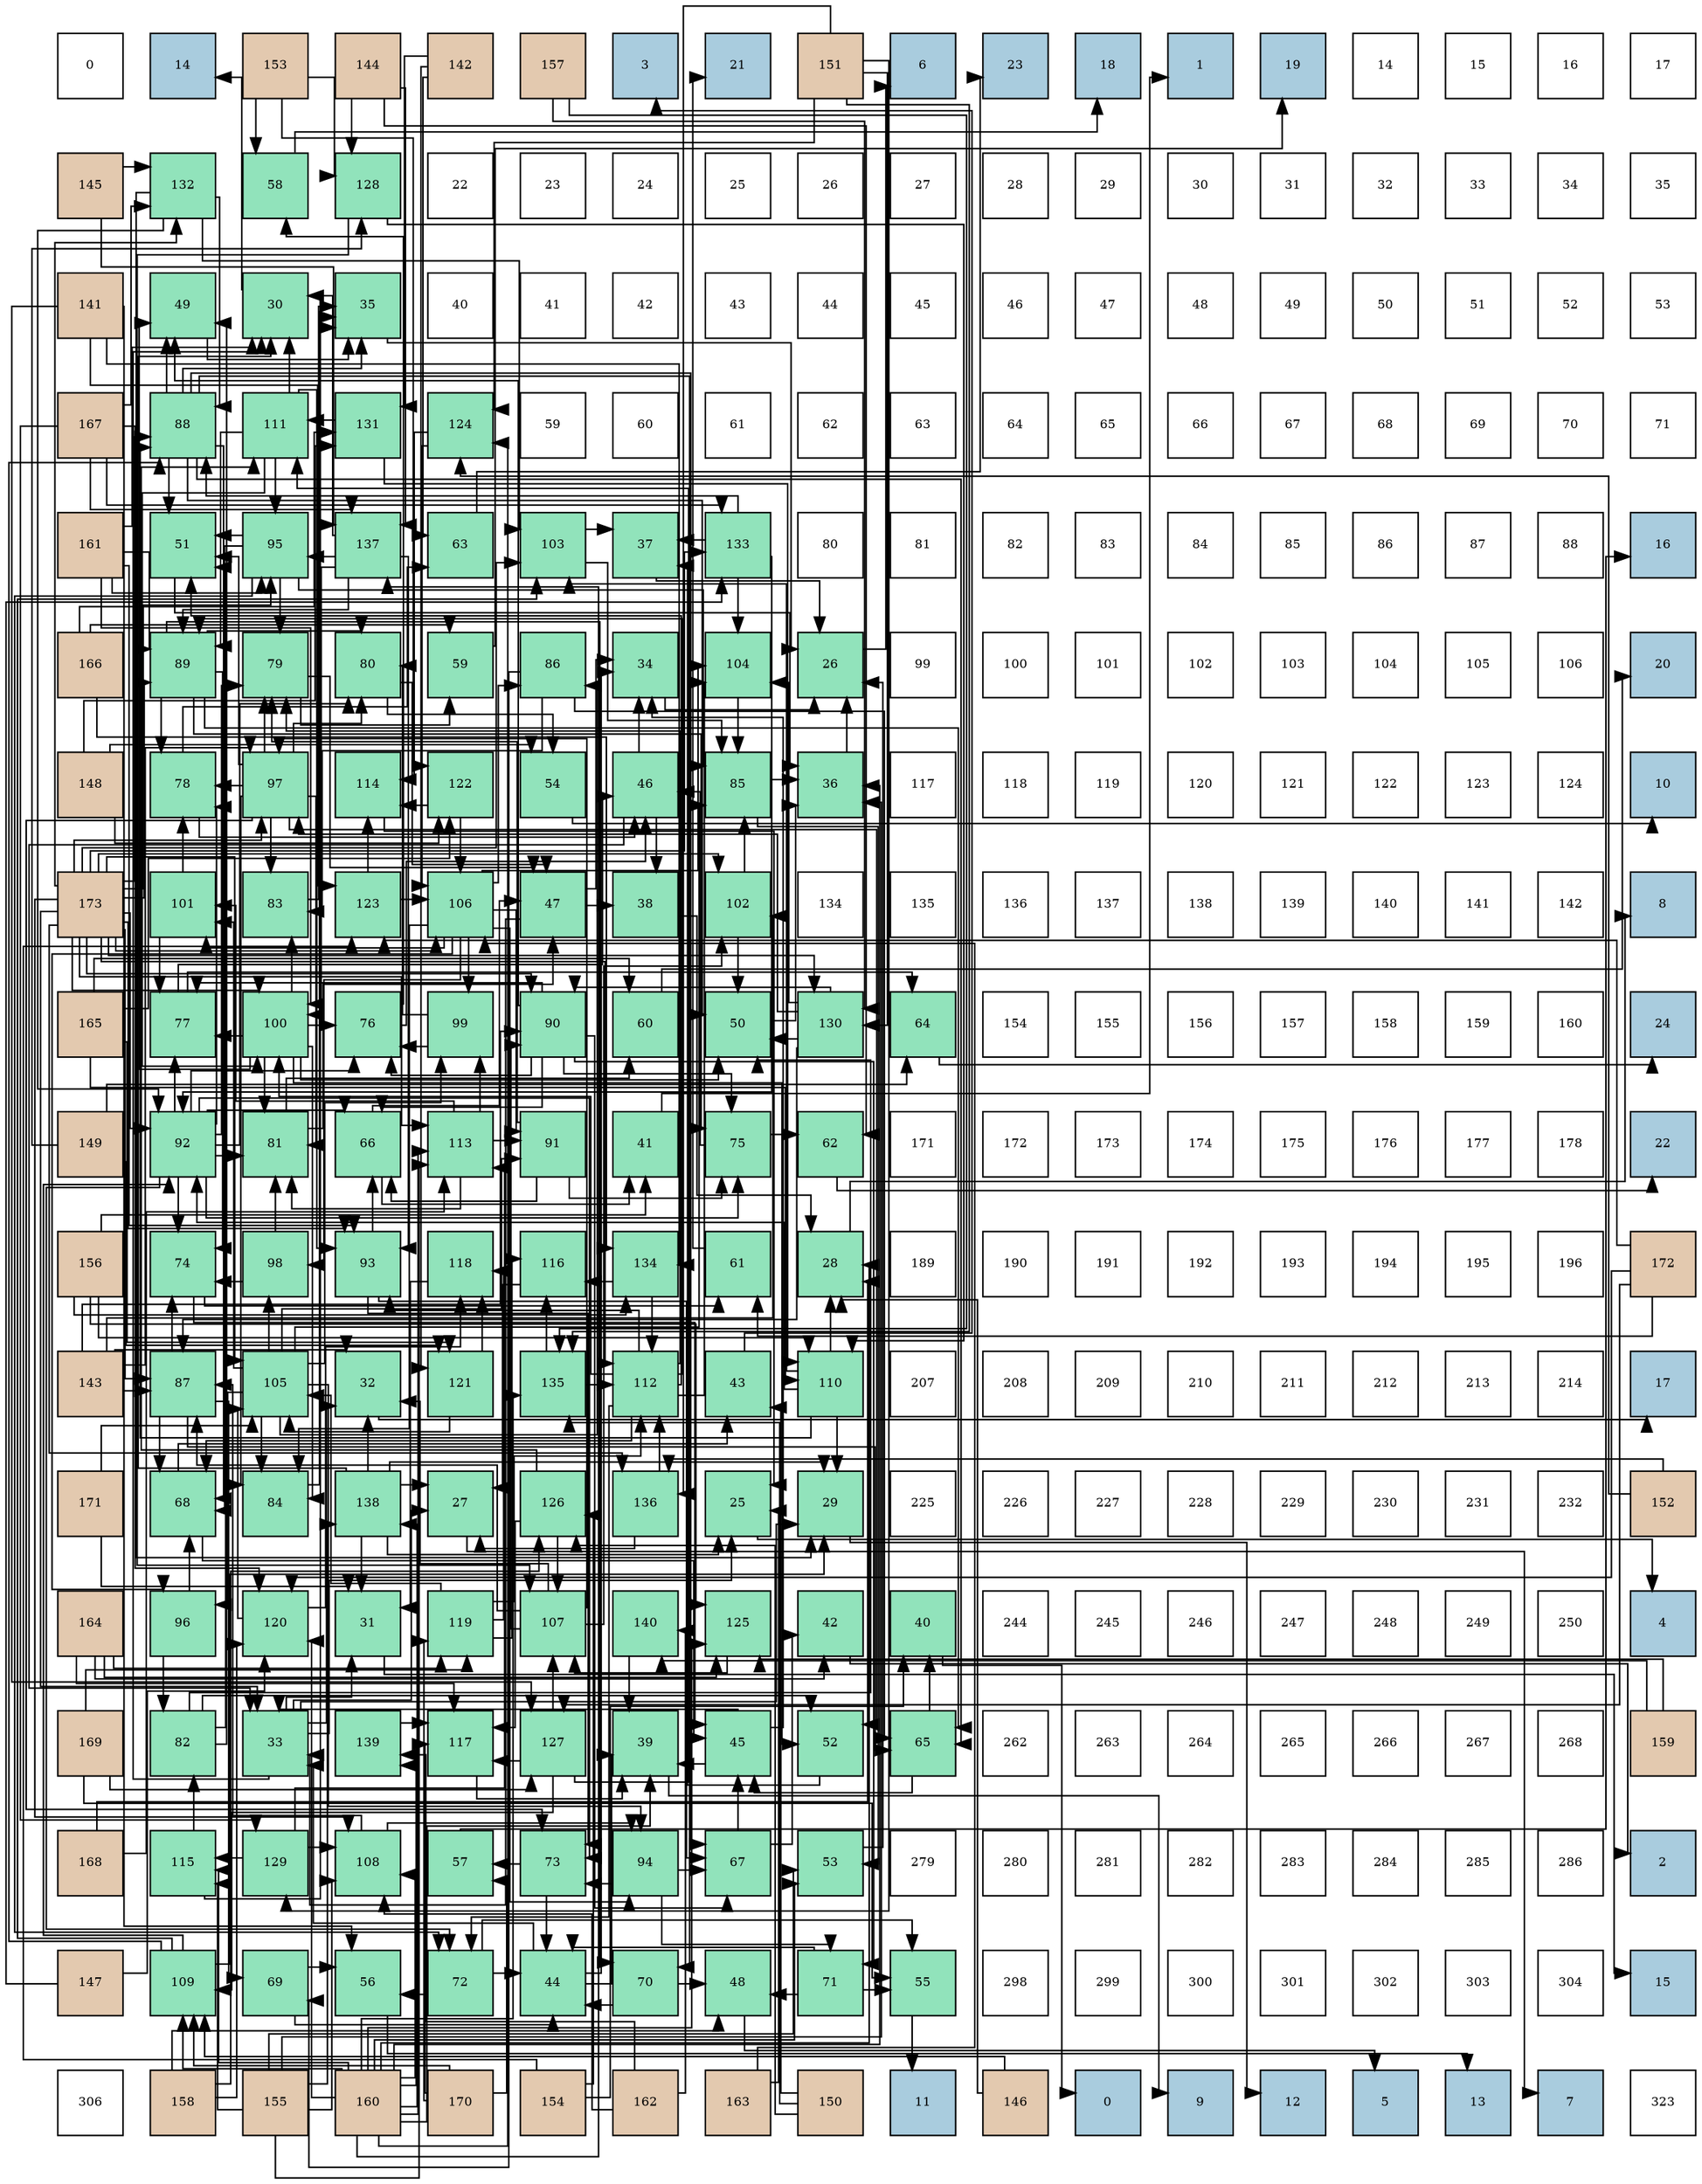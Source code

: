 digraph layout{
 rankdir=TB;
 splines=ortho;
 node [style=filled shape=square fixedsize=true width=0.6];
0[label="0", fontsize=8, fillcolor="#ffffff"];
1[label="14", fontsize=8, fillcolor="#a9ccde"];
2[label="153", fontsize=8, fillcolor="#e3c9af"];
3[label="144", fontsize=8, fillcolor="#e3c9af"];
4[label="142", fontsize=8, fillcolor="#e3c9af"];
5[label="157", fontsize=8, fillcolor="#e3c9af"];
6[label="3", fontsize=8, fillcolor="#a9ccde"];
7[label="21", fontsize=8, fillcolor="#a9ccde"];
8[label="151", fontsize=8, fillcolor="#e3c9af"];
9[label="6", fontsize=8, fillcolor="#a9ccde"];
10[label="23", fontsize=8, fillcolor="#a9ccde"];
11[label="18", fontsize=8, fillcolor="#a9ccde"];
12[label="1", fontsize=8, fillcolor="#a9ccde"];
13[label="19", fontsize=8, fillcolor="#a9ccde"];
14[label="14", fontsize=8, fillcolor="#ffffff"];
15[label="15", fontsize=8, fillcolor="#ffffff"];
16[label="16", fontsize=8, fillcolor="#ffffff"];
17[label="17", fontsize=8, fillcolor="#ffffff"];
18[label="145", fontsize=8, fillcolor="#e3c9af"];
19[label="132", fontsize=8, fillcolor="#91e3bb"];
20[label="58", fontsize=8, fillcolor="#91e3bb"];
21[label="128", fontsize=8, fillcolor="#91e3bb"];
22[label="22", fontsize=8, fillcolor="#ffffff"];
23[label="23", fontsize=8, fillcolor="#ffffff"];
24[label="24", fontsize=8, fillcolor="#ffffff"];
25[label="25", fontsize=8, fillcolor="#ffffff"];
26[label="26", fontsize=8, fillcolor="#ffffff"];
27[label="27", fontsize=8, fillcolor="#ffffff"];
28[label="28", fontsize=8, fillcolor="#ffffff"];
29[label="29", fontsize=8, fillcolor="#ffffff"];
30[label="30", fontsize=8, fillcolor="#ffffff"];
31[label="31", fontsize=8, fillcolor="#ffffff"];
32[label="32", fontsize=8, fillcolor="#ffffff"];
33[label="33", fontsize=8, fillcolor="#ffffff"];
34[label="34", fontsize=8, fillcolor="#ffffff"];
35[label="35", fontsize=8, fillcolor="#ffffff"];
36[label="141", fontsize=8, fillcolor="#e3c9af"];
37[label="49", fontsize=8, fillcolor="#91e3bb"];
38[label="30", fontsize=8, fillcolor="#91e3bb"];
39[label="35", fontsize=8, fillcolor="#91e3bb"];
40[label="40", fontsize=8, fillcolor="#ffffff"];
41[label="41", fontsize=8, fillcolor="#ffffff"];
42[label="42", fontsize=8, fillcolor="#ffffff"];
43[label="43", fontsize=8, fillcolor="#ffffff"];
44[label="44", fontsize=8, fillcolor="#ffffff"];
45[label="45", fontsize=8, fillcolor="#ffffff"];
46[label="46", fontsize=8, fillcolor="#ffffff"];
47[label="47", fontsize=8, fillcolor="#ffffff"];
48[label="48", fontsize=8, fillcolor="#ffffff"];
49[label="49", fontsize=8, fillcolor="#ffffff"];
50[label="50", fontsize=8, fillcolor="#ffffff"];
51[label="51", fontsize=8, fillcolor="#ffffff"];
52[label="52", fontsize=8, fillcolor="#ffffff"];
53[label="53", fontsize=8, fillcolor="#ffffff"];
54[label="167", fontsize=8, fillcolor="#e3c9af"];
55[label="88", fontsize=8, fillcolor="#91e3bb"];
56[label="111", fontsize=8, fillcolor="#91e3bb"];
57[label="131", fontsize=8, fillcolor="#91e3bb"];
58[label="124", fontsize=8, fillcolor="#91e3bb"];
59[label="59", fontsize=8, fillcolor="#ffffff"];
60[label="60", fontsize=8, fillcolor="#ffffff"];
61[label="61", fontsize=8, fillcolor="#ffffff"];
62[label="62", fontsize=8, fillcolor="#ffffff"];
63[label="63", fontsize=8, fillcolor="#ffffff"];
64[label="64", fontsize=8, fillcolor="#ffffff"];
65[label="65", fontsize=8, fillcolor="#ffffff"];
66[label="66", fontsize=8, fillcolor="#ffffff"];
67[label="67", fontsize=8, fillcolor="#ffffff"];
68[label="68", fontsize=8, fillcolor="#ffffff"];
69[label="69", fontsize=8, fillcolor="#ffffff"];
70[label="70", fontsize=8, fillcolor="#ffffff"];
71[label="71", fontsize=8, fillcolor="#ffffff"];
72[label="161", fontsize=8, fillcolor="#e3c9af"];
73[label="51", fontsize=8, fillcolor="#91e3bb"];
74[label="95", fontsize=8, fillcolor="#91e3bb"];
75[label="137", fontsize=8, fillcolor="#91e3bb"];
76[label="63", fontsize=8, fillcolor="#91e3bb"];
77[label="103", fontsize=8, fillcolor="#91e3bb"];
78[label="37", fontsize=8, fillcolor="#91e3bb"];
79[label="133", fontsize=8, fillcolor="#91e3bb"];
80[label="80", fontsize=8, fillcolor="#ffffff"];
81[label="81", fontsize=8, fillcolor="#ffffff"];
82[label="82", fontsize=8, fillcolor="#ffffff"];
83[label="83", fontsize=8, fillcolor="#ffffff"];
84[label="84", fontsize=8, fillcolor="#ffffff"];
85[label="85", fontsize=8, fillcolor="#ffffff"];
86[label="86", fontsize=8, fillcolor="#ffffff"];
87[label="87", fontsize=8, fillcolor="#ffffff"];
88[label="88", fontsize=8, fillcolor="#ffffff"];
89[label="16", fontsize=8, fillcolor="#a9ccde"];
90[label="166", fontsize=8, fillcolor="#e3c9af"];
91[label="89", fontsize=8, fillcolor="#91e3bb"];
92[label="79", fontsize=8, fillcolor="#91e3bb"];
93[label="80", fontsize=8, fillcolor="#91e3bb"];
94[label="59", fontsize=8, fillcolor="#91e3bb"];
95[label="86", fontsize=8, fillcolor="#91e3bb"];
96[label="34", fontsize=8, fillcolor="#91e3bb"];
97[label="104", fontsize=8, fillcolor="#91e3bb"];
98[label="26", fontsize=8, fillcolor="#91e3bb"];
99[label="99", fontsize=8, fillcolor="#ffffff"];
100[label="100", fontsize=8, fillcolor="#ffffff"];
101[label="101", fontsize=8, fillcolor="#ffffff"];
102[label="102", fontsize=8, fillcolor="#ffffff"];
103[label="103", fontsize=8, fillcolor="#ffffff"];
104[label="104", fontsize=8, fillcolor="#ffffff"];
105[label="105", fontsize=8, fillcolor="#ffffff"];
106[label="106", fontsize=8, fillcolor="#ffffff"];
107[label="20", fontsize=8, fillcolor="#a9ccde"];
108[label="148", fontsize=8, fillcolor="#e3c9af"];
109[label="78", fontsize=8, fillcolor="#91e3bb"];
110[label="97", fontsize=8, fillcolor="#91e3bb"];
111[label="114", fontsize=8, fillcolor="#91e3bb"];
112[label="122", fontsize=8, fillcolor="#91e3bb"];
113[label="54", fontsize=8, fillcolor="#91e3bb"];
114[label="46", fontsize=8, fillcolor="#91e3bb"];
115[label="85", fontsize=8, fillcolor="#91e3bb"];
116[label="36", fontsize=8, fillcolor="#91e3bb"];
117[label="117", fontsize=8, fillcolor="#ffffff"];
118[label="118", fontsize=8, fillcolor="#ffffff"];
119[label="119", fontsize=8, fillcolor="#ffffff"];
120[label="120", fontsize=8, fillcolor="#ffffff"];
121[label="121", fontsize=8, fillcolor="#ffffff"];
122[label="122", fontsize=8, fillcolor="#ffffff"];
123[label="123", fontsize=8, fillcolor="#ffffff"];
124[label="124", fontsize=8, fillcolor="#ffffff"];
125[label="10", fontsize=8, fillcolor="#a9ccde"];
126[label="173", fontsize=8, fillcolor="#e3c9af"];
127[label="101", fontsize=8, fillcolor="#91e3bb"];
128[label="83", fontsize=8, fillcolor="#91e3bb"];
129[label="123", fontsize=8, fillcolor="#91e3bb"];
130[label="106", fontsize=8, fillcolor="#91e3bb"];
131[label="47", fontsize=8, fillcolor="#91e3bb"];
132[label="38", fontsize=8, fillcolor="#91e3bb"];
133[label="102", fontsize=8, fillcolor="#91e3bb"];
134[label="134", fontsize=8, fillcolor="#ffffff"];
135[label="135", fontsize=8, fillcolor="#ffffff"];
136[label="136", fontsize=8, fillcolor="#ffffff"];
137[label="137", fontsize=8, fillcolor="#ffffff"];
138[label="138", fontsize=8, fillcolor="#ffffff"];
139[label="139", fontsize=8, fillcolor="#ffffff"];
140[label="140", fontsize=8, fillcolor="#ffffff"];
141[label="141", fontsize=8, fillcolor="#ffffff"];
142[label="142", fontsize=8, fillcolor="#ffffff"];
143[label="8", fontsize=8, fillcolor="#a9ccde"];
144[label="165", fontsize=8, fillcolor="#e3c9af"];
145[label="77", fontsize=8, fillcolor="#91e3bb"];
146[label="100", fontsize=8, fillcolor="#91e3bb"];
147[label="76", fontsize=8, fillcolor="#91e3bb"];
148[label="99", fontsize=8, fillcolor="#91e3bb"];
149[label="90", fontsize=8, fillcolor="#91e3bb"];
150[label="60", fontsize=8, fillcolor="#91e3bb"];
151[label="50", fontsize=8, fillcolor="#91e3bb"];
152[label="130", fontsize=8, fillcolor="#91e3bb"];
153[label="64", fontsize=8, fillcolor="#91e3bb"];
154[label="154", fontsize=8, fillcolor="#ffffff"];
155[label="155", fontsize=8, fillcolor="#ffffff"];
156[label="156", fontsize=8, fillcolor="#ffffff"];
157[label="157", fontsize=8, fillcolor="#ffffff"];
158[label="158", fontsize=8, fillcolor="#ffffff"];
159[label="159", fontsize=8, fillcolor="#ffffff"];
160[label="160", fontsize=8, fillcolor="#ffffff"];
161[label="24", fontsize=8, fillcolor="#a9ccde"];
162[label="149", fontsize=8, fillcolor="#e3c9af"];
163[label="92", fontsize=8, fillcolor="#91e3bb"];
164[label="81", fontsize=8, fillcolor="#91e3bb"];
165[label="66", fontsize=8, fillcolor="#91e3bb"];
166[label="113", fontsize=8, fillcolor="#91e3bb"];
167[label="91", fontsize=8, fillcolor="#91e3bb"];
168[label="41", fontsize=8, fillcolor="#91e3bb"];
169[label="75", fontsize=8, fillcolor="#91e3bb"];
170[label="62", fontsize=8, fillcolor="#91e3bb"];
171[label="171", fontsize=8, fillcolor="#ffffff"];
172[label="172", fontsize=8, fillcolor="#ffffff"];
173[label="173", fontsize=8, fillcolor="#ffffff"];
174[label="174", fontsize=8, fillcolor="#ffffff"];
175[label="175", fontsize=8, fillcolor="#ffffff"];
176[label="176", fontsize=8, fillcolor="#ffffff"];
177[label="177", fontsize=8, fillcolor="#ffffff"];
178[label="178", fontsize=8, fillcolor="#ffffff"];
179[label="22", fontsize=8, fillcolor="#a9ccde"];
180[label="156", fontsize=8, fillcolor="#e3c9af"];
181[label="74", fontsize=8, fillcolor="#91e3bb"];
182[label="98", fontsize=8, fillcolor="#91e3bb"];
183[label="93", fontsize=8, fillcolor="#91e3bb"];
184[label="118", fontsize=8, fillcolor="#91e3bb"];
185[label="116", fontsize=8, fillcolor="#91e3bb"];
186[label="134", fontsize=8, fillcolor="#91e3bb"];
187[label="61", fontsize=8, fillcolor="#91e3bb"];
188[label="28", fontsize=8, fillcolor="#91e3bb"];
189[label="189", fontsize=8, fillcolor="#ffffff"];
190[label="190", fontsize=8, fillcolor="#ffffff"];
191[label="191", fontsize=8, fillcolor="#ffffff"];
192[label="192", fontsize=8, fillcolor="#ffffff"];
193[label="193", fontsize=8, fillcolor="#ffffff"];
194[label="194", fontsize=8, fillcolor="#ffffff"];
195[label="195", fontsize=8, fillcolor="#ffffff"];
196[label="196", fontsize=8, fillcolor="#ffffff"];
197[label="172", fontsize=8, fillcolor="#e3c9af"];
198[label="143", fontsize=8, fillcolor="#e3c9af"];
199[label="87", fontsize=8, fillcolor="#91e3bb"];
200[label="105", fontsize=8, fillcolor="#91e3bb"];
201[label="32", fontsize=8, fillcolor="#91e3bb"];
202[label="121", fontsize=8, fillcolor="#91e3bb"];
203[label="135", fontsize=8, fillcolor="#91e3bb"];
204[label="112", fontsize=8, fillcolor="#91e3bb"];
205[label="43", fontsize=8, fillcolor="#91e3bb"];
206[label="110", fontsize=8, fillcolor="#91e3bb"];
207[label="207", fontsize=8, fillcolor="#ffffff"];
208[label="208", fontsize=8, fillcolor="#ffffff"];
209[label="209", fontsize=8, fillcolor="#ffffff"];
210[label="210", fontsize=8, fillcolor="#ffffff"];
211[label="211", fontsize=8, fillcolor="#ffffff"];
212[label="212", fontsize=8, fillcolor="#ffffff"];
213[label="213", fontsize=8, fillcolor="#ffffff"];
214[label="214", fontsize=8, fillcolor="#ffffff"];
215[label="17", fontsize=8, fillcolor="#a9ccde"];
216[label="171", fontsize=8, fillcolor="#e3c9af"];
217[label="68", fontsize=8, fillcolor="#91e3bb"];
218[label="84", fontsize=8, fillcolor="#91e3bb"];
219[label="138", fontsize=8, fillcolor="#91e3bb"];
220[label="27", fontsize=8, fillcolor="#91e3bb"];
221[label="126", fontsize=8, fillcolor="#91e3bb"];
222[label="136", fontsize=8, fillcolor="#91e3bb"];
223[label="25", fontsize=8, fillcolor="#91e3bb"];
224[label="29", fontsize=8, fillcolor="#91e3bb"];
225[label="225", fontsize=8, fillcolor="#ffffff"];
226[label="226", fontsize=8, fillcolor="#ffffff"];
227[label="227", fontsize=8, fillcolor="#ffffff"];
228[label="228", fontsize=8, fillcolor="#ffffff"];
229[label="229", fontsize=8, fillcolor="#ffffff"];
230[label="230", fontsize=8, fillcolor="#ffffff"];
231[label="231", fontsize=8, fillcolor="#ffffff"];
232[label="232", fontsize=8, fillcolor="#ffffff"];
233[label="152", fontsize=8, fillcolor="#e3c9af"];
234[label="164", fontsize=8, fillcolor="#e3c9af"];
235[label="96", fontsize=8, fillcolor="#91e3bb"];
236[label="120", fontsize=8, fillcolor="#91e3bb"];
237[label="31", fontsize=8, fillcolor="#91e3bb"];
238[label="119", fontsize=8, fillcolor="#91e3bb"];
239[label="107", fontsize=8, fillcolor="#91e3bb"];
240[label="140", fontsize=8, fillcolor="#91e3bb"];
241[label="125", fontsize=8, fillcolor="#91e3bb"];
242[label="42", fontsize=8, fillcolor="#91e3bb"];
243[label="40", fontsize=8, fillcolor="#91e3bb"];
244[label="244", fontsize=8, fillcolor="#ffffff"];
245[label="245", fontsize=8, fillcolor="#ffffff"];
246[label="246", fontsize=8, fillcolor="#ffffff"];
247[label="247", fontsize=8, fillcolor="#ffffff"];
248[label="248", fontsize=8, fillcolor="#ffffff"];
249[label="249", fontsize=8, fillcolor="#ffffff"];
250[label="250", fontsize=8, fillcolor="#ffffff"];
251[label="4", fontsize=8, fillcolor="#a9ccde"];
252[label="169", fontsize=8, fillcolor="#e3c9af"];
253[label="82", fontsize=8, fillcolor="#91e3bb"];
254[label="33", fontsize=8, fillcolor="#91e3bb"];
255[label="139", fontsize=8, fillcolor="#91e3bb"];
256[label="117", fontsize=8, fillcolor="#91e3bb"];
257[label="127", fontsize=8, fillcolor="#91e3bb"];
258[label="39", fontsize=8, fillcolor="#91e3bb"];
259[label="45", fontsize=8, fillcolor="#91e3bb"];
260[label="52", fontsize=8, fillcolor="#91e3bb"];
261[label="65", fontsize=8, fillcolor="#91e3bb"];
262[label="262", fontsize=8, fillcolor="#ffffff"];
263[label="263", fontsize=8, fillcolor="#ffffff"];
264[label="264", fontsize=8, fillcolor="#ffffff"];
265[label="265", fontsize=8, fillcolor="#ffffff"];
266[label="266", fontsize=8, fillcolor="#ffffff"];
267[label="267", fontsize=8, fillcolor="#ffffff"];
268[label="268", fontsize=8, fillcolor="#ffffff"];
269[label="159", fontsize=8, fillcolor="#e3c9af"];
270[label="168", fontsize=8, fillcolor="#e3c9af"];
271[label="115", fontsize=8, fillcolor="#91e3bb"];
272[label="129", fontsize=8, fillcolor="#91e3bb"];
273[label="108", fontsize=8, fillcolor="#91e3bb"];
274[label="57", fontsize=8, fillcolor="#91e3bb"];
275[label="73", fontsize=8, fillcolor="#91e3bb"];
276[label="94", fontsize=8, fillcolor="#91e3bb"];
277[label="67", fontsize=8, fillcolor="#91e3bb"];
278[label="53", fontsize=8, fillcolor="#91e3bb"];
279[label="279", fontsize=8, fillcolor="#ffffff"];
280[label="280", fontsize=8, fillcolor="#ffffff"];
281[label="281", fontsize=8, fillcolor="#ffffff"];
282[label="282", fontsize=8, fillcolor="#ffffff"];
283[label="283", fontsize=8, fillcolor="#ffffff"];
284[label="284", fontsize=8, fillcolor="#ffffff"];
285[label="285", fontsize=8, fillcolor="#ffffff"];
286[label="286", fontsize=8, fillcolor="#ffffff"];
287[label="2", fontsize=8, fillcolor="#a9ccde"];
288[label="147", fontsize=8, fillcolor="#e3c9af"];
289[label="109", fontsize=8, fillcolor="#91e3bb"];
290[label="69", fontsize=8, fillcolor="#91e3bb"];
291[label="56", fontsize=8, fillcolor="#91e3bb"];
292[label="72", fontsize=8, fillcolor="#91e3bb"];
293[label="44", fontsize=8, fillcolor="#91e3bb"];
294[label="70", fontsize=8, fillcolor="#91e3bb"];
295[label="48", fontsize=8, fillcolor="#91e3bb"];
296[label="71", fontsize=8, fillcolor="#91e3bb"];
297[label="55", fontsize=8, fillcolor="#91e3bb"];
298[label="298", fontsize=8, fillcolor="#ffffff"];
299[label="299", fontsize=8, fillcolor="#ffffff"];
300[label="300", fontsize=8, fillcolor="#ffffff"];
301[label="301", fontsize=8, fillcolor="#ffffff"];
302[label="302", fontsize=8, fillcolor="#ffffff"];
303[label="303", fontsize=8, fillcolor="#ffffff"];
304[label="304", fontsize=8, fillcolor="#ffffff"];
305[label="15", fontsize=8, fillcolor="#a9ccde"];
306[label="306", fontsize=8, fillcolor="#ffffff"];
307[label="158", fontsize=8, fillcolor="#e3c9af"];
308[label="155", fontsize=8, fillcolor="#e3c9af"];
309[label="160", fontsize=8, fillcolor="#e3c9af"];
310[label="170", fontsize=8, fillcolor="#e3c9af"];
311[label="154", fontsize=8, fillcolor="#e3c9af"];
312[label="162", fontsize=8, fillcolor="#e3c9af"];
313[label="163", fontsize=8, fillcolor="#e3c9af"];
314[label="150", fontsize=8, fillcolor="#e3c9af"];
315[label="11", fontsize=8, fillcolor="#a9ccde"];
316[label="146", fontsize=8, fillcolor="#e3c9af"];
317[label="0", fontsize=8, fillcolor="#a9ccde"];
318[label="9", fontsize=8, fillcolor="#a9ccde"];
319[label="12", fontsize=8, fillcolor="#a9ccde"];
320[label="5", fontsize=8, fillcolor="#a9ccde"];
321[label="13", fontsize=8, fillcolor="#a9ccde"];
322[label="7", fontsize=8, fillcolor="#a9ccde"];
323[label="323", fontsize=8, fillcolor="#ffffff"];
edge [constraint=false, style=vis];223 -> 251;
98 -> 9;
220 -> 322;
188 -> 143;
224 -> 319;
38 -> 1;
237 -> 305;
201 -> 215;
254 -> 223;
254 -> 220;
254 -> 224;
254 -> 38;
254 -> 237;
254 -> 201;
96 -> 98;
39 -> 98;
116 -> 98;
78 -> 98;
132 -> 188;
258 -> 318;
243 -> 317;
168 -> 12;
242 -> 287;
205 -> 6;
293 -> 254;
293 -> 96;
293 -> 258;
259 -> 254;
259 -> 96;
259 -> 258;
114 -> 254;
114 -> 96;
114 -> 132;
131 -> 254;
131 -> 96;
131 -> 132;
295 -> 320;
37 -> 39;
151 -> 116;
73 -> 116;
260 -> 78;
278 -> 98;
113 -> 125;
297 -> 315;
291 -> 321;
274 -> 89;
20 -> 11;
94 -> 13;
150 -> 107;
187 -> 7;
170 -> 179;
76 -> 10;
153 -> 161;
261 -> 243;
261 -> 259;
165 -> 168;
165 -> 131;
277 -> 242;
277 -> 259;
217 -> 205;
217 -> 259;
290 -> 293;
290 -> 291;
294 -> 293;
294 -> 295;
296 -> 293;
296 -> 295;
296 -> 297;
292 -> 293;
292 -> 297;
292 -> 291;
275 -> 293;
275 -> 274;
181 -> 259;
181 -> 187;
169 -> 114;
169 -> 170;
147 -> 114;
147 -> 20;
145 -> 114;
145 -> 153;
109 -> 114;
109 -> 76;
92 -> 131;
92 -> 94;
93 -> 131;
93 -> 113;
164 -> 131;
164 -> 150;
253 -> 37;
253 -> 151;
253 -> 73;
253 -> 260;
128 -> 39;
218 -> 39;
115 -> 116;
115 -> 278;
95 -> 261;
95 -> 290;
95 -> 128;
199 -> 261;
199 -> 217;
199 -> 290;
199 -> 181;
55 -> 39;
55 -> 37;
55 -> 151;
55 -> 73;
55 -> 261;
55 -> 277;
55 -> 217;
55 -> 294;
91 -> 261;
91 -> 294;
91 -> 181;
91 -> 169;
91 -> 109;
91 -> 93;
149 -> 37;
149 -> 165;
149 -> 277;
149 -> 296;
149 -> 169;
149 -> 147;
149 -> 145;
167 -> 165;
167 -> 169;
167 -> 92;
163 -> 165;
163 -> 292;
163 -> 275;
163 -> 181;
163 -> 169;
163 -> 147;
163 -> 145;
163 -> 109;
163 -> 92;
163 -> 93;
163 -> 164;
183 -> 165;
183 -> 277;
183 -> 275;
276 -> 277;
276 -> 296;
276 -> 275;
74 -> 73;
74 -> 217;
74 -> 292;
74 -> 92;
74 -> 115;
235 -> 217;
235 -> 253;
110 -> 73;
110 -> 260;
110 -> 275;
110 -> 109;
110 -> 92;
110 -> 93;
110 -> 164;
110 -> 128;
110 -> 218;
182 -> 181;
182 -> 164;
148 -> 147;
148 -> 93;
146 -> 37;
146 -> 151;
146 -> 260;
146 -> 147;
146 -> 145;
146 -> 164;
146 -> 128;
146 -> 218;
127 -> 145;
127 -> 109;
133 -> 151;
133 -> 115;
77 -> 78;
77 -> 115;
97 -> 115;
200 -> 218;
200 -> 115;
200 -> 95;
200 -> 167;
200 -> 276;
200 -> 235;
200 -> 182;
200 -> 148;
200 -> 127;
130 -> 218;
130 -> 95;
130 -> 167;
130 -> 276;
130 -> 235;
130 -> 182;
130 -> 148;
130 -> 127;
130 -> 97;
239 -> 201;
239 -> 199;
239 -> 149;
239 -> 110;
239 -> 133;
273 -> 199;
273 -> 276;
289 -> 224;
289 -> 55;
289 -> 163;
289 -> 77;
206 -> 188;
206 -> 224;
206 -> 55;
206 -> 163;
206 -> 77;
56 -> 38;
56 -> 91;
56 -> 183;
56 -> 74;
56 -> 146;
204 -> 73;
204 -> 217;
204 -> 292;
204 -> 92;
204 -> 91;
204 -> 183;
204 -> 146;
204 -> 97;
166 -> 164;
166 -> 167;
166 -> 148;
166 -> 127;
111 -> 223;
271 -> 39;
271 -> 253;
185 -> 220;
256 -> 258;
184 -> 237;
238 -> 200;
238 -> 204;
238 -> 185;
238 -> 184;
236 -> 200;
236 -> 184;
202 -> 200;
202 -> 184;
112 -> 130;
112 -> 111;
129 -> 130;
129 -> 111;
58 -> 130;
58 -> 111;
241 -> 239;
221 -> 239;
221 -> 56;
221 -> 256;
257 -> 239;
257 -> 289;
257 -> 56;
257 -> 256;
21 -> 239;
21 -> 206;
272 -> 273;
272 -> 166;
272 -> 271;
152 -> 151;
152 -> 199;
152 -> 149;
152 -> 110;
152 -> 97;
57 -> 206;
57 -> 56;
19 -> 224;
19 -> 55;
19 -> 163;
19 -> 77;
79 -> 78;
79 -> 55;
79 -> 163;
79 -> 97;
186 -> 204;
186 -> 185;
203 -> 204;
203 -> 185;
222 -> 220;
222 -> 204;
75 -> 38;
75 -> 91;
75 -> 183;
75 -> 74;
75 -> 146;
219 -> 223;
219 -> 220;
219 -> 224;
219 -> 38;
219 -> 237;
219 -> 201;
255 -> 256;
240 -> 258;
36 -> 291;
36 -> 129;
36 -> 257;
36 -> 186;
4 -> 76;
4 -> 202;
4 -> 57;
198 -> 201;
198 -> 199;
198 -> 149;
198 -> 110;
198 -> 133;
3 -> 170;
3 -> 21;
3 -> 75;
18 -> 19;
18 -> 75;
316 -> 188;
316 -> 289;
288 -> 236;
288 -> 79;
108 -> 113;
108 -> 112;
108 -> 57;
162 -> 153;
162 -> 202;
162 -> 21;
314 -> 205;
314 -> 221;
314 -> 203;
8 -> 58;
8 -> 272;
8 -> 152;
8 -> 203;
8 -> 222;
233 -> 58;
233 -> 222;
2 -> 20;
2 -> 112;
2 -> 21;
311 -> 243;
311 -> 129;
311 -> 221;
308 -> 116;
308 -> 278;
308 -> 273;
308 -> 166;
308 -> 271;
308 -> 219;
180 -> 168;
180 -> 206;
180 -> 241;
180 -> 186;
5 -> 152;
5 -> 203;
307 -> 295;
307 -> 236;
307 -> 221;
269 -> 241;
269 -> 240;
309 -> 188;
309 -> 116;
309 -> 258;
309 -> 278;
309 -> 273;
309 -> 289;
309 -> 166;
309 -> 271;
309 -> 236;
309 -> 58;
309 -> 241;
309 -> 203;
309 -> 75;
309 -> 219;
309 -> 255;
72 -> 38;
72 -> 91;
72 -> 183;
72 -> 74;
72 -> 146;
312 -> 273;
312 -> 255;
312 -> 240;
313 -> 223;
313 -> 130;
234 -> 242;
234 -> 256;
234 -> 238;
234 -> 241;
144 -> 150;
144 -> 206;
144 -> 202;
144 -> 112;
90 -> 94;
90 -> 57;
90 -> 186;
54 -> 236;
54 -> 272;
54 -> 19;
54 -> 79;
54 -> 75;
270 -> 188;
270 -> 166;
252 -> 297;
252 -> 238;
252 -> 257;
310 -> 274;
310 -> 289;
310 -> 256;
310 -> 238;
216 -> 237;
216 -> 200;
197 -> 187;
197 -> 236;
197 -> 129;
197 -> 257;
126 -> 254;
126 -> 199;
126 -> 55;
126 -> 91;
126 -> 149;
126 -> 163;
126 -> 183;
126 -> 74;
126 -> 110;
126 -> 146;
126 -> 133;
126 -> 77;
126 -> 200;
126 -> 130;
126 -> 273;
126 -> 204;
126 -> 166;
126 -> 152;
126 -> 19;
126 -> 79;
126 -> 222;
edge [constraint=true, style=invis];
0 -> 18 -> 36 -> 54 -> 72 -> 90 -> 108 -> 126 -> 144 -> 162 -> 180 -> 198 -> 216 -> 234 -> 252 -> 270 -> 288 -> 306;
1 -> 19 -> 37 -> 55 -> 73 -> 91 -> 109 -> 127 -> 145 -> 163 -> 181 -> 199 -> 217 -> 235 -> 253 -> 271 -> 289 -> 307;
2 -> 20 -> 38 -> 56 -> 74 -> 92 -> 110 -> 128 -> 146 -> 164 -> 182 -> 200 -> 218 -> 236 -> 254 -> 272 -> 290 -> 308;
3 -> 21 -> 39 -> 57 -> 75 -> 93 -> 111 -> 129 -> 147 -> 165 -> 183 -> 201 -> 219 -> 237 -> 255 -> 273 -> 291 -> 309;
4 -> 22 -> 40 -> 58 -> 76 -> 94 -> 112 -> 130 -> 148 -> 166 -> 184 -> 202 -> 220 -> 238 -> 256 -> 274 -> 292 -> 310;
5 -> 23 -> 41 -> 59 -> 77 -> 95 -> 113 -> 131 -> 149 -> 167 -> 185 -> 203 -> 221 -> 239 -> 257 -> 275 -> 293 -> 311;
6 -> 24 -> 42 -> 60 -> 78 -> 96 -> 114 -> 132 -> 150 -> 168 -> 186 -> 204 -> 222 -> 240 -> 258 -> 276 -> 294 -> 312;
7 -> 25 -> 43 -> 61 -> 79 -> 97 -> 115 -> 133 -> 151 -> 169 -> 187 -> 205 -> 223 -> 241 -> 259 -> 277 -> 295 -> 313;
8 -> 26 -> 44 -> 62 -> 80 -> 98 -> 116 -> 134 -> 152 -> 170 -> 188 -> 206 -> 224 -> 242 -> 260 -> 278 -> 296 -> 314;
9 -> 27 -> 45 -> 63 -> 81 -> 99 -> 117 -> 135 -> 153 -> 171 -> 189 -> 207 -> 225 -> 243 -> 261 -> 279 -> 297 -> 315;
10 -> 28 -> 46 -> 64 -> 82 -> 100 -> 118 -> 136 -> 154 -> 172 -> 190 -> 208 -> 226 -> 244 -> 262 -> 280 -> 298 -> 316;
11 -> 29 -> 47 -> 65 -> 83 -> 101 -> 119 -> 137 -> 155 -> 173 -> 191 -> 209 -> 227 -> 245 -> 263 -> 281 -> 299 -> 317;
12 -> 30 -> 48 -> 66 -> 84 -> 102 -> 120 -> 138 -> 156 -> 174 -> 192 -> 210 -> 228 -> 246 -> 264 -> 282 -> 300 -> 318;
13 -> 31 -> 49 -> 67 -> 85 -> 103 -> 121 -> 139 -> 157 -> 175 -> 193 -> 211 -> 229 -> 247 -> 265 -> 283 -> 301 -> 319;
14 -> 32 -> 50 -> 68 -> 86 -> 104 -> 122 -> 140 -> 158 -> 176 -> 194 -> 212 -> 230 -> 248 -> 266 -> 284 -> 302 -> 320;
15 -> 33 -> 51 -> 69 -> 87 -> 105 -> 123 -> 141 -> 159 -> 177 -> 195 -> 213 -> 231 -> 249 -> 267 -> 285 -> 303 -> 321;
16 -> 34 -> 52 -> 70 -> 88 -> 106 -> 124 -> 142 -> 160 -> 178 -> 196 -> 214 -> 232 -> 250 -> 268 -> 286 -> 304 -> 322;
17 -> 35 -> 53 -> 71 -> 89 -> 107 -> 125 -> 143 -> 161 -> 179 -> 197 -> 215 -> 233 -> 251 -> 269 -> 287 -> 305 -> 323;
rank = same {0 -> 1 -> 2 -> 3 -> 4 -> 5 -> 6 -> 7 -> 8 -> 9 -> 10 -> 11 -> 12 -> 13 -> 14 -> 15 -> 16 -> 17};
rank = same {18 -> 19 -> 20 -> 21 -> 22 -> 23 -> 24 -> 25 -> 26 -> 27 -> 28 -> 29 -> 30 -> 31 -> 32 -> 33 -> 34 -> 35};
rank = same {36 -> 37 -> 38 -> 39 -> 40 -> 41 -> 42 -> 43 -> 44 -> 45 -> 46 -> 47 -> 48 -> 49 -> 50 -> 51 -> 52 -> 53};
rank = same {54 -> 55 -> 56 -> 57 -> 58 -> 59 -> 60 -> 61 -> 62 -> 63 -> 64 -> 65 -> 66 -> 67 -> 68 -> 69 -> 70 -> 71};
rank = same {72 -> 73 -> 74 -> 75 -> 76 -> 77 -> 78 -> 79 -> 80 -> 81 -> 82 -> 83 -> 84 -> 85 -> 86 -> 87 -> 88 -> 89};
rank = same {90 -> 91 -> 92 -> 93 -> 94 -> 95 -> 96 -> 97 -> 98 -> 99 -> 100 -> 101 -> 102 -> 103 -> 104 -> 105 -> 106 -> 107};
rank = same {108 -> 109 -> 110 -> 111 -> 112 -> 113 -> 114 -> 115 -> 116 -> 117 -> 118 -> 119 -> 120 -> 121 -> 122 -> 123 -> 124 -> 125};
rank = same {126 -> 127 -> 128 -> 129 -> 130 -> 131 -> 132 -> 133 -> 134 -> 135 -> 136 -> 137 -> 138 -> 139 -> 140 -> 141 -> 142 -> 143};
rank = same {144 -> 145 -> 146 -> 147 -> 148 -> 149 -> 150 -> 151 -> 152 -> 153 -> 154 -> 155 -> 156 -> 157 -> 158 -> 159 -> 160 -> 161};
rank = same {162 -> 163 -> 164 -> 165 -> 166 -> 167 -> 168 -> 169 -> 170 -> 171 -> 172 -> 173 -> 174 -> 175 -> 176 -> 177 -> 178 -> 179};
rank = same {180 -> 181 -> 182 -> 183 -> 184 -> 185 -> 186 -> 187 -> 188 -> 189 -> 190 -> 191 -> 192 -> 193 -> 194 -> 195 -> 196 -> 197};
rank = same {198 -> 199 -> 200 -> 201 -> 202 -> 203 -> 204 -> 205 -> 206 -> 207 -> 208 -> 209 -> 210 -> 211 -> 212 -> 213 -> 214 -> 215};
rank = same {216 -> 217 -> 218 -> 219 -> 220 -> 221 -> 222 -> 223 -> 224 -> 225 -> 226 -> 227 -> 228 -> 229 -> 230 -> 231 -> 232 -> 233};
rank = same {234 -> 235 -> 236 -> 237 -> 238 -> 239 -> 240 -> 241 -> 242 -> 243 -> 244 -> 245 -> 246 -> 247 -> 248 -> 249 -> 250 -> 251};
rank = same {252 -> 253 -> 254 -> 255 -> 256 -> 257 -> 258 -> 259 -> 260 -> 261 -> 262 -> 263 -> 264 -> 265 -> 266 -> 267 -> 268 -> 269};
rank = same {270 -> 271 -> 272 -> 273 -> 274 -> 275 -> 276 -> 277 -> 278 -> 279 -> 280 -> 281 -> 282 -> 283 -> 284 -> 285 -> 286 -> 287};
rank = same {288 -> 289 -> 290 -> 291 -> 292 -> 293 -> 294 -> 295 -> 296 -> 297 -> 298 -> 299 -> 300 -> 301 -> 302 -> 303 -> 304 -> 305};
rank = same {306 -> 307 -> 308 -> 309 -> 310 -> 311 -> 312 -> 313 -> 314 -> 315 -> 316 -> 317 -> 318 -> 319 -> 320 -> 321 -> 322 -> 323};
}